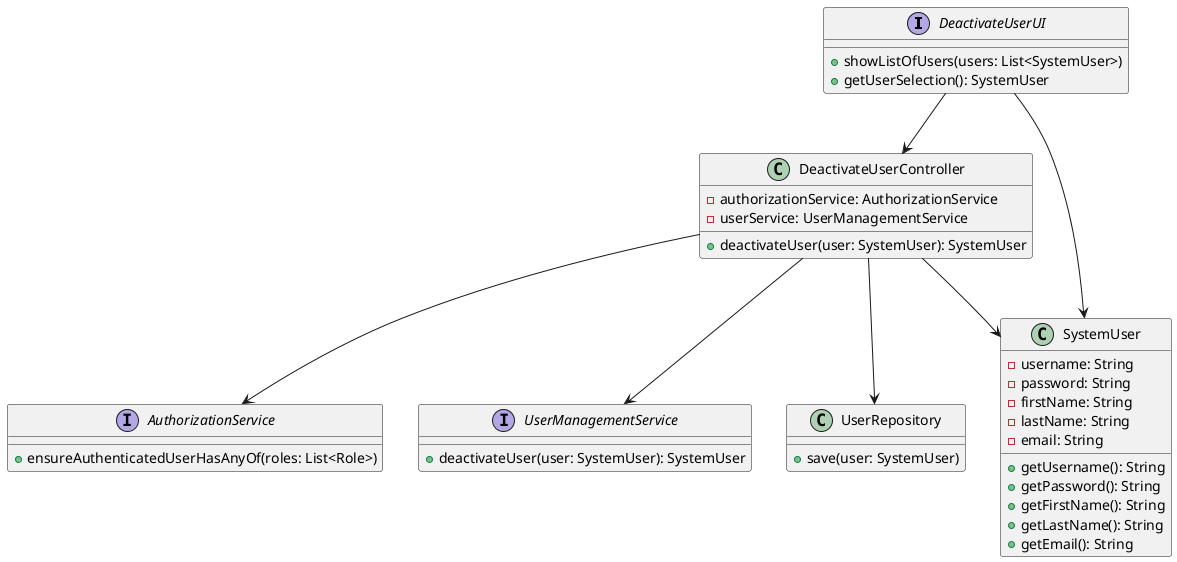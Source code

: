 @startuml

interface DeactivateUserUI {
  +showListOfUsers(users: List<SystemUser>)
  +getUserSelection(): SystemUser
}

class DeactivateUserController {
  -authorizationService: AuthorizationService
  -userService: UserManagementService
  +deactivateUser(user: SystemUser): SystemUser
}

interface AuthorizationService {
  +ensureAuthenticatedUserHasAnyOf(roles: List<Role>)
}

interface UserManagementService {
  +deactivateUser(user: SystemUser): SystemUser
}

class UserRepository {
  +save(user: SystemUser)
}

class SystemUser {
  -username: String
  -password: String
  -firstName: String
  -lastName: String
  -email: String
  +getUsername(): String
  +getPassword(): String
  +getFirstName(): String
  +getLastName(): String
  +getEmail(): String
}

DeactivateUserUI --> DeactivateUserController
DeactivateUserUI --> SystemUser
DeactivateUserController --> AuthorizationService
DeactivateUserController --> UserManagementService
DeactivateUserController --> SystemUser
DeactivateUserController --> UserRepository
@enduml
